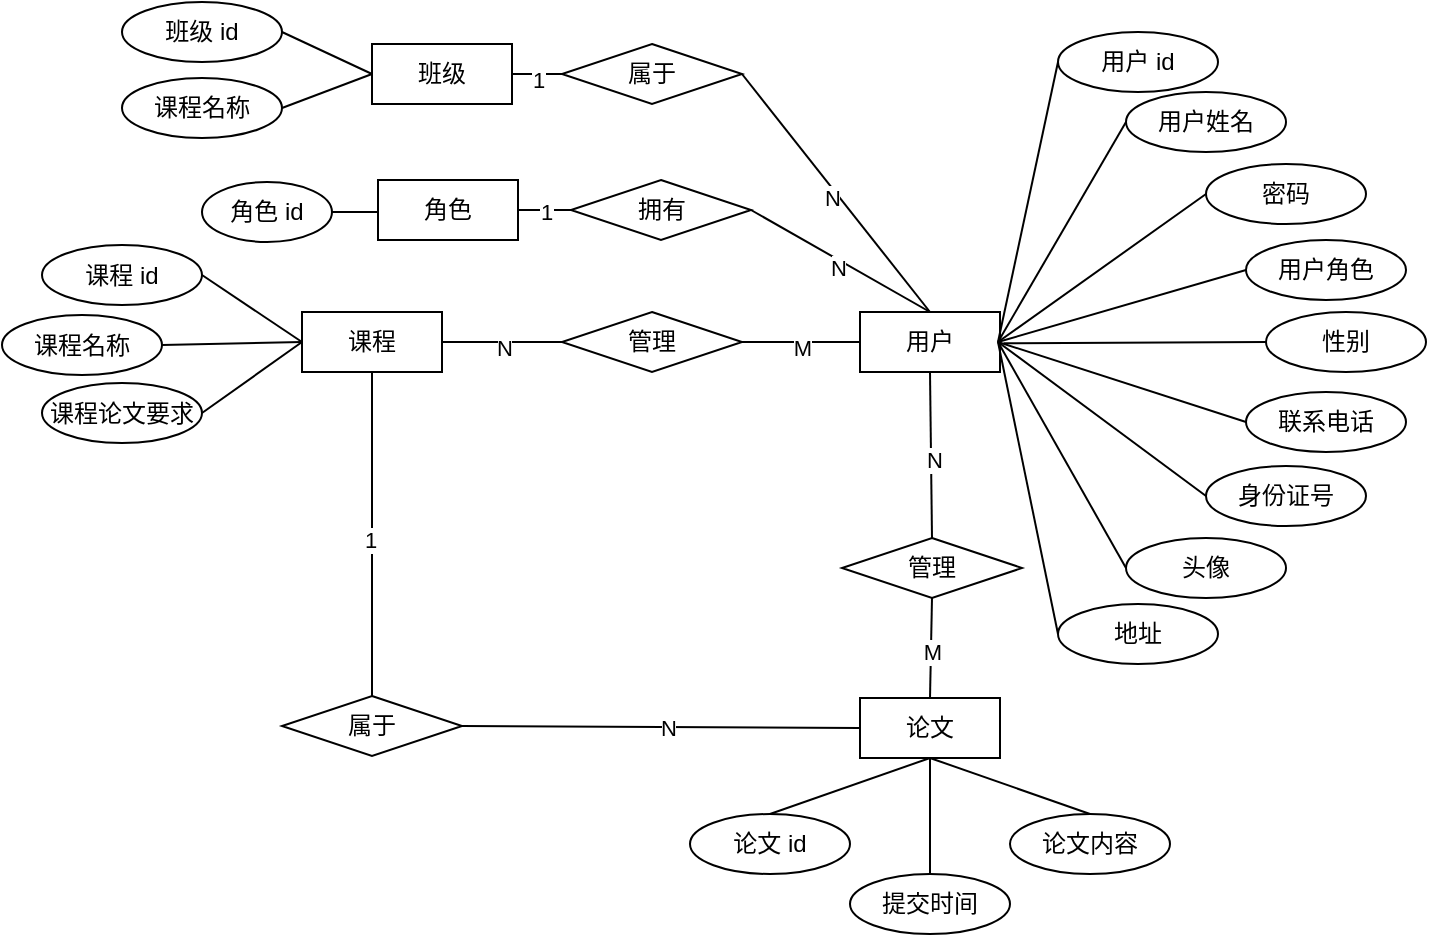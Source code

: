 <mxfile version="24.2.7" type="github">
  <diagram id="R2lEEEUBdFMjLlhIrx00" name="Page-1">
    <mxGraphModel dx="1155" dy="626" grid="0" gridSize="10" guides="1" tooltips="1" connect="1" arrows="1" fold="1" page="0" pageScale="1" pageWidth="850" pageHeight="1100" math="0" shadow="0" extFonts="Permanent Marker^https://fonts.googleapis.com/css?family=Permanent+Marker">
      <root>
        <mxCell id="0" />
        <mxCell id="1" parent="0" />
        <mxCell id="ZoXwGWdas1FD-zIulrFw-15" value="班级" style="rounded=0;whiteSpace=wrap;html=1;" vertex="1" parent="1">
          <mxGeometry x="245" y="176" width="70" height="30" as="geometry" />
        </mxCell>
        <mxCell id="ZoXwGWdas1FD-zIulrFw-16" value="班级 id" style="ellipse;whiteSpace=wrap;html=1;" vertex="1" parent="1">
          <mxGeometry x="120" y="155" width="80" height="30" as="geometry" />
        </mxCell>
        <mxCell id="ZoXwGWdas1FD-zIulrFw-17" value="管理" style="rhombus;whiteSpace=wrap;html=1;" vertex="1" parent="1">
          <mxGeometry x="480" y="423" width="90" height="30" as="geometry" />
        </mxCell>
        <mxCell id="ZoXwGWdas1FD-zIulrFw-19" value="" style="endArrow=none;html=1;rounded=0;entryX=1;entryY=0.5;entryDx=0;entryDy=0;exitX=0;exitY=0.5;exitDx=0;exitDy=0;" edge="1" parent="1" source="ZoXwGWdas1FD-zIulrFw-15" target="ZoXwGWdas1FD-zIulrFw-16">
          <mxGeometry width="50" height="50" relative="1" as="geometry">
            <mxPoint x="535" y="772" as="sourcePoint" />
            <mxPoint x="585" y="722" as="targetPoint" />
          </mxGeometry>
        </mxCell>
        <mxCell id="ZoXwGWdas1FD-zIulrFw-20" value="课程名称" style="ellipse;whiteSpace=wrap;html=1;" vertex="1" parent="1">
          <mxGeometry x="120" y="193" width="80" height="30" as="geometry" />
        </mxCell>
        <mxCell id="ZoXwGWdas1FD-zIulrFw-21" value="" style="endArrow=none;html=1;rounded=0;entryX=0;entryY=0.5;entryDx=0;entryDy=0;exitX=1;exitY=0.5;exitDx=0;exitDy=0;" edge="1" parent="1" source="ZoXwGWdas1FD-zIulrFw-20" target="ZoXwGWdas1FD-zIulrFw-15">
          <mxGeometry width="50" height="50" relative="1" as="geometry">
            <mxPoint x="205" y="762" as="sourcePoint" />
            <mxPoint x="285" y="652" as="targetPoint" />
          </mxGeometry>
        </mxCell>
        <mxCell id="ZoXwGWdas1FD-zIulrFw-22" value="课程" style="rounded=0;whiteSpace=wrap;html=1;" vertex="1" parent="1">
          <mxGeometry x="210" y="310" width="70" height="30" as="geometry" />
        </mxCell>
        <mxCell id="ZoXwGWdas1FD-zIulrFw-23" value="课程 id" style="ellipse;whiteSpace=wrap;html=1;" vertex="1" parent="1">
          <mxGeometry x="80" y="276.5" width="80" height="30" as="geometry" />
        </mxCell>
        <mxCell id="ZoXwGWdas1FD-zIulrFw-24" value="" style="endArrow=none;html=1;rounded=0;entryX=1;entryY=0.5;entryDx=0;entryDy=0;exitX=0;exitY=0.5;exitDx=0;exitDy=0;" edge="1" parent="1" source="ZoXwGWdas1FD-zIulrFw-22" target="ZoXwGWdas1FD-zIulrFw-23">
          <mxGeometry width="50" height="50" relative="1" as="geometry">
            <mxPoint x="515" y="360.5" as="sourcePoint" />
            <mxPoint x="565" y="310.5" as="targetPoint" />
          </mxGeometry>
        </mxCell>
        <mxCell id="ZoXwGWdas1FD-zIulrFw-25" value="课程名称" style="ellipse;whiteSpace=wrap;html=1;" vertex="1" parent="1">
          <mxGeometry x="60" y="311.5" width="80" height="30" as="geometry" />
        </mxCell>
        <mxCell id="ZoXwGWdas1FD-zIulrFw-26" value="" style="endArrow=none;html=1;rounded=0;entryX=0;entryY=0.5;entryDx=0;entryDy=0;exitX=1;exitY=0.5;exitDx=0;exitDy=0;" edge="1" parent="1" source="ZoXwGWdas1FD-zIulrFw-25" target="ZoXwGWdas1FD-zIulrFw-22">
          <mxGeometry width="50" height="50" relative="1" as="geometry">
            <mxPoint x="185" y="350.5" as="sourcePoint" />
            <mxPoint x="265" y="240.5" as="targetPoint" />
          </mxGeometry>
        </mxCell>
        <mxCell id="ZoXwGWdas1FD-zIulrFw-27" value="用户" style="rounded=0;whiteSpace=wrap;html=1;" vertex="1" parent="1">
          <mxGeometry x="489" y="310" width="70" height="30" as="geometry" />
        </mxCell>
        <mxCell id="ZoXwGWdas1FD-zIulrFw-28" value="用户 id" style="ellipse;whiteSpace=wrap;html=1;" vertex="1" parent="1">
          <mxGeometry x="588" y="170" width="80" height="30" as="geometry" />
        </mxCell>
        <mxCell id="ZoXwGWdas1FD-zIulrFw-29" value="" style="endArrow=none;html=1;rounded=0;entryX=0;entryY=0.5;entryDx=0;entryDy=0;exitX=1;exitY=0.5;exitDx=0;exitDy=0;" edge="1" parent="1" target="ZoXwGWdas1FD-zIulrFw-28">
          <mxGeometry width="50" height="50" relative="1" as="geometry">
            <mxPoint x="558" y="325" as="sourcePoint" />
            <mxPoint x="919" y="400" as="targetPoint" />
          </mxGeometry>
        </mxCell>
        <mxCell id="ZoXwGWdas1FD-zIulrFw-30" value="用户姓名" style="ellipse;whiteSpace=wrap;html=1;" vertex="1" parent="1">
          <mxGeometry x="622" y="200" width="80" height="30" as="geometry" />
        </mxCell>
        <mxCell id="ZoXwGWdas1FD-zIulrFw-31" value="" style="endArrow=none;html=1;rounded=0;entryX=1;entryY=0.5;entryDx=0;entryDy=0;exitX=0;exitY=0.5;exitDx=0;exitDy=0;" edge="1" parent="1" source="ZoXwGWdas1FD-zIulrFw-30">
          <mxGeometry width="50" height="50" relative="1" as="geometry">
            <mxPoint x="539" y="440" as="sourcePoint" />
            <mxPoint x="558" y="325" as="targetPoint" />
          </mxGeometry>
        </mxCell>
        <mxCell id="ZoXwGWdas1FD-zIulrFw-32" value="课程论文要求" style="ellipse;whiteSpace=wrap;html=1;" vertex="1" parent="1">
          <mxGeometry x="80" y="345.5" width="80" height="30" as="geometry" />
        </mxCell>
        <mxCell id="ZoXwGWdas1FD-zIulrFw-33" value="" style="endArrow=none;html=1;rounded=0;entryX=0;entryY=0.5;entryDx=0;entryDy=0;exitX=1;exitY=0.5;exitDx=0;exitDy=0;" edge="1" parent="1" source="ZoXwGWdas1FD-zIulrFw-32" target="ZoXwGWdas1FD-zIulrFw-22">
          <mxGeometry width="50" height="50" relative="1" as="geometry">
            <mxPoint x="195" y="390.5" as="sourcePoint" />
            <mxPoint x="255" y="275.5" as="targetPoint" />
          </mxGeometry>
        </mxCell>
        <mxCell id="ZoXwGWdas1FD-zIulrFw-34" value="密码" style="ellipse;whiteSpace=wrap;html=1;" vertex="1" parent="1">
          <mxGeometry x="662" y="236" width="80" height="30" as="geometry" />
        </mxCell>
        <mxCell id="ZoXwGWdas1FD-zIulrFw-35" value="" style="endArrow=none;html=1;rounded=0;entryX=1;entryY=0.5;entryDx=0;entryDy=0;exitX=0;exitY=0.5;exitDx=0;exitDy=0;" edge="1" parent="1" source="ZoXwGWdas1FD-zIulrFw-34">
          <mxGeometry width="50" height="50" relative="1" as="geometry">
            <mxPoint x="689" y="275" as="sourcePoint" />
            <mxPoint x="558" y="325" as="targetPoint" />
          </mxGeometry>
        </mxCell>
        <mxCell id="ZoXwGWdas1FD-zIulrFw-36" value="用户角色" style="ellipse;whiteSpace=wrap;html=1;" vertex="1" parent="1">
          <mxGeometry x="682" y="274" width="80" height="30" as="geometry" />
        </mxCell>
        <mxCell id="ZoXwGWdas1FD-zIulrFw-37" value="" style="endArrow=none;html=1;rounded=0;entryX=1;entryY=0.5;entryDx=0;entryDy=0;exitX=0;exitY=0.5;exitDx=0;exitDy=0;" edge="1" parent="1" source="ZoXwGWdas1FD-zIulrFw-36">
          <mxGeometry width="50" height="50" relative="1" as="geometry">
            <mxPoint x="709" y="306" as="sourcePoint" />
            <mxPoint x="558" y="325" as="targetPoint" />
          </mxGeometry>
        </mxCell>
        <mxCell id="ZoXwGWdas1FD-zIulrFw-38" value="性别" style="ellipse;whiteSpace=wrap;html=1;" vertex="1" parent="1">
          <mxGeometry x="692" y="310" width="80" height="30" as="geometry" />
        </mxCell>
        <mxCell id="ZoXwGWdas1FD-zIulrFw-39" value="" style="endArrow=none;html=1;rounded=0;entryX=1.04;entryY=0.52;entryDx=0;entryDy=0;exitX=0;exitY=0.5;exitDx=0;exitDy=0;entryPerimeter=0;" edge="1" parent="1" source="ZoXwGWdas1FD-zIulrFw-38">
          <mxGeometry width="50" height="50" relative="1" as="geometry">
            <mxPoint x="719" y="337" as="sourcePoint" />
            <mxPoint x="560.8" y="325.6" as="targetPoint" />
          </mxGeometry>
        </mxCell>
        <mxCell id="ZoXwGWdas1FD-zIulrFw-40" value="联系电话" style="ellipse;whiteSpace=wrap;html=1;" vertex="1" parent="1">
          <mxGeometry x="682" y="350" width="80" height="30" as="geometry" />
        </mxCell>
        <mxCell id="ZoXwGWdas1FD-zIulrFw-41" value="" style="endArrow=none;html=1;rounded=0;entryX=1;entryY=0.5;entryDx=0;entryDy=0;exitX=0;exitY=0.5;exitDx=0;exitDy=0;" edge="1" parent="1" source="ZoXwGWdas1FD-zIulrFw-40">
          <mxGeometry width="50" height="50" relative="1" as="geometry">
            <mxPoint x="699" y="392" as="sourcePoint" />
            <mxPoint x="558" y="325" as="targetPoint" />
          </mxGeometry>
        </mxCell>
        <mxCell id="ZoXwGWdas1FD-zIulrFw-42" value="身份证号" style="ellipse;whiteSpace=wrap;html=1;" vertex="1" parent="1">
          <mxGeometry x="662" y="387" width="80" height="30" as="geometry" />
        </mxCell>
        <mxCell id="ZoXwGWdas1FD-zIulrFw-43" value="" style="endArrow=none;html=1;rounded=0;entryX=1;entryY=0.5;entryDx=0;entryDy=0;exitX=0;exitY=0.5;exitDx=0;exitDy=0;" edge="1" parent="1" source="ZoXwGWdas1FD-zIulrFw-42">
          <mxGeometry width="50" height="50" relative="1" as="geometry">
            <mxPoint x="689" y="402" as="sourcePoint" />
            <mxPoint x="558" y="325" as="targetPoint" />
          </mxGeometry>
        </mxCell>
        <mxCell id="ZoXwGWdas1FD-zIulrFw-44" value="头像" style="ellipse;whiteSpace=wrap;html=1;" vertex="1" parent="1">
          <mxGeometry x="622" y="423" width="80" height="30" as="geometry" />
        </mxCell>
        <mxCell id="ZoXwGWdas1FD-zIulrFw-45" value="" style="endArrow=none;html=1;rounded=0;entryX=1;entryY=0.5;entryDx=0;entryDy=0;exitX=0;exitY=0.5;exitDx=0;exitDy=0;" edge="1" parent="1" source="ZoXwGWdas1FD-zIulrFw-44">
          <mxGeometry width="50" height="50" relative="1" as="geometry">
            <mxPoint x="659" y="432" as="sourcePoint" />
            <mxPoint x="558" y="325" as="targetPoint" />
          </mxGeometry>
        </mxCell>
        <mxCell id="ZoXwGWdas1FD-zIulrFw-47" value="地址" style="ellipse;whiteSpace=wrap;html=1;" vertex="1" parent="1">
          <mxGeometry x="588" y="456" width="80" height="30" as="geometry" />
        </mxCell>
        <mxCell id="ZoXwGWdas1FD-zIulrFw-48" value="" style="endArrow=none;html=1;rounded=0;exitX=0;exitY=0.5;exitDx=0;exitDy=0;entryX=1;entryY=0.5;entryDx=0;entryDy=0;" edge="1" parent="1" source="ZoXwGWdas1FD-zIulrFw-47">
          <mxGeometry width="50" height="50" relative="1" as="geometry">
            <mxPoint x="659" y="448" as="sourcePoint" />
            <mxPoint x="558" y="325" as="targetPoint" />
          </mxGeometry>
        </mxCell>
        <mxCell id="ZoXwGWdas1FD-zIulrFw-51" value="论文" style="rounded=0;whiteSpace=wrap;html=1;" vertex="1" parent="1">
          <mxGeometry x="489" y="503" width="70" height="30" as="geometry" />
        </mxCell>
        <mxCell id="ZoXwGWdas1FD-zIulrFw-52" value="论文 id" style="ellipse;whiteSpace=wrap;html=1;" vertex="1" parent="1">
          <mxGeometry x="404" y="561" width="80" height="30" as="geometry" />
        </mxCell>
        <mxCell id="ZoXwGWdas1FD-zIulrFw-53" value="" style="endArrow=none;html=1;rounded=0;entryX=0.5;entryY=0;entryDx=0;entryDy=0;" edge="1" parent="1" target="ZoXwGWdas1FD-zIulrFw-52">
          <mxGeometry width="50" height="50" relative="1" as="geometry">
            <mxPoint x="524" y="533" as="sourcePoint" />
            <mxPoint x="679" y="453" as="targetPoint" />
          </mxGeometry>
        </mxCell>
        <mxCell id="ZoXwGWdas1FD-zIulrFw-54" value="提交时间" style="ellipse;whiteSpace=wrap;html=1;" vertex="1" parent="1">
          <mxGeometry x="484" y="591" width="80" height="30" as="geometry" />
        </mxCell>
        <mxCell id="ZoXwGWdas1FD-zIulrFw-55" value="" style="endArrow=none;html=1;rounded=0;entryX=0.5;entryY=0;entryDx=0;entryDy=0;" edge="1" parent="1" source="ZoXwGWdas1FD-zIulrFw-51" target="ZoXwGWdas1FD-zIulrFw-54">
          <mxGeometry width="50" height="50" relative="1" as="geometry">
            <mxPoint x="519" y="533" as="sourcePoint" />
            <mxPoint x="479" y="643" as="targetPoint" />
          </mxGeometry>
        </mxCell>
        <mxCell id="ZoXwGWdas1FD-zIulrFw-56" value="论文内容" style="ellipse;whiteSpace=wrap;html=1;" vertex="1" parent="1">
          <mxGeometry x="564" y="561" width="80" height="30" as="geometry" />
        </mxCell>
        <mxCell id="ZoXwGWdas1FD-zIulrFw-58" value="" style="endArrow=none;html=1;rounded=0;entryX=0.5;entryY=0;entryDx=0;entryDy=0;exitX=0.5;exitY=1;exitDx=0;exitDy=0;" edge="1" parent="1" source="ZoXwGWdas1FD-zIulrFw-51" target="ZoXwGWdas1FD-zIulrFw-56">
          <mxGeometry width="50" height="50" relative="1" as="geometry">
            <mxPoint x="599" y="713" as="sourcePoint" />
            <mxPoint x="479" y="663" as="targetPoint" />
          </mxGeometry>
        </mxCell>
        <mxCell id="ZoXwGWdas1FD-zIulrFw-61" value="" style="endArrow=none;html=1;rounded=0;entryX=0.5;entryY=1;entryDx=0;entryDy=0;exitX=0.5;exitY=0;exitDx=0;exitDy=0;" edge="1" parent="1" source="ZoXwGWdas1FD-zIulrFw-17" target="ZoXwGWdas1FD-zIulrFw-27">
          <mxGeometry width="50" height="50" relative="1" as="geometry">
            <mxPoint x="350" y="496" as="sourcePoint" />
            <mxPoint x="400" y="446" as="targetPoint" />
          </mxGeometry>
        </mxCell>
        <mxCell id="ZoXwGWdas1FD-zIulrFw-89" value="N" style="edgeLabel;html=1;align=center;verticalAlign=middle;resizable=0;points=[];" vertex="1" connectable="0" parent="ZoXwGWdas1FD-zIulrFw-61">
          <mxGeometry x="-0.044" y="-1" relative="1" as="geometry">
            <mxPoint as="offset" />
          </mxGeometry>
        </mxCell>
        <mxCell id="ZoXwGWdas1FD-zIulrFw-62" value="" style="endArrow=none;html=1;rounded=0;entryX=0.5;entryY=1;entryDx=0;entryDy=0;exitX=0.5;exitY=0;exitDx=0;exitDy=0;" edge="1" parent="1" source="ZoXwGWdas1FD-zIulrFw-51" target="ZoXwGWdas1FD-zIulrFw-17">
          <mxGeometry width="50" height="50" relative="1" as="geometry">
            <mxPoint x="535" y="433" as="sourcePoint" />
            <mxPoint x="534" y="350" as="targetPoint" />
            <Array as="points" />
          </mxGeometry>
        </mxCell>
        <mxCell id="ZoXwGWdas1FD-zIulrFw-90" value="M" style="edgeLabel;html=1;align=center;verticalAlign=middle;resizable=0;points=[];" vertex="1" connectable="0" parent="ZoXwGWdas1FD-zIulrFw-62">
          <mxGeometry x="-0.186" relative="1" as="geometry">
            <mxPoint y="-3" as="offset" />
          </mxGeometry>
        </mxCell>
        <mxCell id="ZoXwGWdas1FD-zIulrFw-66" value="属于" style="rhombus;whiteSpace=wrap;html=1;" vertex="1" parent="1">
          <mxGeometry x="340" y="176" width="90" height="30" as="geometry" />
        </mxCell>
        <mxCell id="ZoXwGWdas1FD-zIulrFw-67" value="" style="endArrow=none;html=1;rounded=0;exitX=1;exitY=0.5;exitDx=0;exitDy=0;entryX=0.5;entryY=0;entryDx=0;entryDy=0;" edge="1" parent="1" source="ZoXwGWdas1FD-zIulrFw-66" target="ZoXwGWdas1FD-zIulrFw-27">
          <mxGeometry width="50" height="50" relative="1" as="geometry">
            <mxPoint x="421" y="423" as="sourcePoint" />
            <mxPoint x="523" y="310" as="targetPoint" />
          </mxGeometry>
        </mxCell>
        <mxCell id="ZoXwGWdas1FD-zIulrFw-68" value="N" style="edgeLabel;html=1;align=center;verticalAlign=middle;resizable=0;points=[];" vertex="1" connectable="0" parent="ZoXwGWdas1FD-zIulrFw-67">
          <mxGeometry x="0.011" y="-3" relative="1" as="geometry">
            <mxPoint as="offset" />
          </mxGeometry>
        </mxCell>
        <mxCell id="ZoXwGWdas1FD-zIulrFw-69" value="" style="endArrow=none;html=1;rounded=0;entryX=0;entryY=0.5;entryDx=0;entryDy=0;exitX=1;exitY=0.5;exitDx=0;exitDy=0;" edge="1" parent="1" source="ZoXwGWdas1FD-zIulrFw-15" target="ZoXwGWdas1FD-zIulrFw-66">
          <mxGeometry width="50" height="50" relative="1" as="geometry">
            <mxPoint x="325" y="675" as="sourcePoint" />
            <mxPoint x="429" y="577" as="targetPoint" />
          </mxGeometry>
        </mxCell>
        <mxCell id="ZoXwGWdas1FD-zIulrFw-70" value="1" style="edgeLabel;html=1;align=center;verticalAlign=middle;resizable=0;points=[];" vertex="1" connectable="0" parent="ZoXwGWdas1FD-zIulrFw-69">
          <mxGeometry x="0.011" y="-3" relative="1" as="geometry">
            <mxPoint as="offset" />
          </mxGeometry>
        </mxCell>
        <mxCell id="ZoXwGWdas1FD-zIulrFw-72" value="管理" style="rhombus;whiteSpace=wrap;html=1;" vertex="1" parent="1">
          <mxGeometry x="340" y="310" width="90" height="30" as="geometry" />
        </mxCell>
        <mxCell id="ZoXwGWdas1FD-zIulrFw-73" value="" style="endArrow=none;html=1;rounded=0;entryX=0;entryY=0.5;entryDx=0;entryDy=0;exitX=1;exitY=0.5;exitDx=0;exitDy=0;" edge="1" parent="1" source="ZoXwGWdas1FD-zIulrFw-72" target="ZoXwGWdas1FD-zIulrFw-27">
          <mxGeometry width="50" height="50" relative="1" as="geometry">
            <mxPoint x="430" y="448" as="sourcePoint" />
            <mxPoint x="534" y="350" as="targetPoint" />
          </mxGeometry>
        </mxCell>
        <mxCell id="ZoXwGWdas1FD-zIulrFw-74" value="M" style="edgeLabel;html=1;align=center;verticalAlign=middle;resizable=0;points=[];" vertex="1" connectable="0" parent="ZoXwGWdas1FD-zIulrFw-73">
          <mxGeometry x="0.011" y="-3" relative="1" as="geometry">
            <mxPoint as="offset" />
          </mxGeometry>
        </mxCell>
        <mxCell id="ZoXwGWdas1FD-zIulrFw-76" value="" style="endArrow=none;html=1;rounded=0;exitX=1;exitY=0.5;exitDx=0;exitDy=0;entryX=0;entryY=0.5;entryDx=0;entryDy=0;" edge="1" parent="1" source="ZoXwGWdas1FD-zIulrFw-22" target="ZoXwGWdas1FD-zIulrFw-72">
          <mxGeometry width="50" height="50" relative="1" as="geometry">
            <mxPoint x="440" y="335" as="sourcePoint" />
            <mxPoint x="320" y="366" as="targetPoint" />
            <Array as="points" />
          </mxGeometry>
        </mxCell>
        <mxCell id="ZoXwGWdas1FD-zIulrFw-77" value="N" style="edgeLabel;html=1;align=center;verticalAlign=middle;resizable=0;points=[];" vertex="1" connectable="0" parent="ZoXwGWdas1FD-zIulrFw-76">
          <mxGeometry x="0.011" y="-3" relative="1" as="geometry">
            <mxPoint as="offset" />
          </mxGeometry>
        </mxCell>
        <mxCell id="ZoXwGWdas1FD-zIulrFw-79" value="属于" style="rhombus;whiteSpace=wrap;html=1;" vertex="1" parent="1">
          <mxGeometry x="200" y="502" width="90" height="30" as="geometry" />
        </mxCell>
        <mxCell id="ZoXwGWdas1FD-zIulrFw-80" value="" style="endArrow=none;html=1;rounded=0;entryX=0;entryY=0.5;entryDx=0;entryDy=0;exitX=1;exitY=0.5;exitDx=0;exitDy=0;" edge="1" parent="1" source="ZoXwGWdas1FD-zIulrFw-79" target="ZoXwGWdas1FD-zIulrFw-51">
          <mxGeometry width="50" height="50" relative="1" as="geometry">
            <mxPoint x="400" y="498" as="sourcePoint" />
            <mxPoint x="534" y="317" as="targetPoint" />
          </mxGeometry>
        </mxCell>
        <mxCell id="ZoXwGWdas1FD-zIulrFw-95" value="N" style="edgeLabel;html=1;align=center;verticalAlign=middle;resizable=0;points=[];" vertex="1" connectable="0" parent="ZoXwGWdas1FD-zIulrFw-80">
          <mxGeometry x="0.154" relative="1" as="geometry">
            <mxPoint x="-12" as="offset" />
          </mxGeometry>
        </mxCell>
        <mxCell id="ZoXwGWdas1FD-zIulrFw-83" value="" style="endArrow=none;html=1;rounded=0;entryX=0.5;entryY=1;entryDx=0;entryDy=0;exitX=0.5;exitY=0;exitDx=0;exitDy=0;" edge="1" parent="1" source="ZoXwGWdas1FD-zIulrFw-79" target="ZoXwGWdas1FD-zIulrFw-22">
          <mxGeometry width="50" height="50" relative="1" as="geometry">
            <mxPoint x="410" y="541" as="sourcePoint" />
            <mxPoint x="544" y="360" as="targetPoint" />
          </mxGeometry>
        </mxCell>
        <mxCell id="ZoXwGWdas1FD-zIulrFw-92" value="1" style="edgeLabel;html=1;align=center;verticalAlign=middle;resizable=0;points=[];" vertex="1" connectable="0" parent="ZoXwGWdas1FD-zIulrFw-83">
          <mxGeometry x="-0.038" y="1" relative="1" as="geometry">
            <mxPoint as="offset" />
          </mxGeometry>
        </mxCell>
        <mxCell id="ZoXwGWdas1FD-zIulrFw-96" value="角色" style="rounded=0;whiteSpace=wrap;html=1;" vertex="1" parent="1">
          <mxGeometry x="248" y="244" width="70" height="30" as="geometry" />
        </mxCell>
        <mxCell id="ZoXwGWdas1FD-zIulrFw-97" value="拥有" style="rhombus;whiteSpace=wrap;html=1;" vertex="1" parent="1">
          <mxGeometry x="344.5" y="244" width="90" height="30" as="geometry" />
        </mxCell>
        <mxCell id="ZoXwGWdas1FD-zIulrFw-98" value="" style="endArrow=none;html=1;rounded=0;entryX=1;entryY=0.5;entryDx=0;entryDy=0;exitX=0;exitY=0.5;exitDx=0;exitDy=0;" edge="1" parent="1" source="ZoXwGWdas1FD-zIulrFw-97" target="ZoXwGWdas1FD-zIulrFw-96">
          <mxGeometry width="50" height="50" relative="1" as="geometry">
            <mxPoint x="330" y="461" as="sourcePoint" />
            <mxPoint x="249" y="348" as="targetPoint" />
          </mxGeometry>
        </mxCell>
        <mxCell id="ZoXwGWdas1FD-zIulrFw-99" value="1" style="edgeLabel;html=1;align=center;verticalAlign=middle;resizable=0;points=[];" vertex="1" connectable="0" parent="ZoXwGWdas1FD-zIulrFw-98">
          <mxGeometry x="-0.038" y="1" relative="1" as="geometry">
            <mxPoint as="offset" />
          </mxGeometry>
        </mxCell>
        <mxCell id="ZoXwGWdas1FD-zIulrFw-102" value="" style="endArrow=none;html=1;rounded=0;exitX=1;exitY=0.5;exitDx=0;exitDy=0;entryX=0.5;entryY=0;entryDx=0;entryDy=0;" edge="1" parent="1" source="ZoXwGWdas1FD-zIulrFw-97" target="ZoXwGWdas1FD-zIulrFw-27">
          <mxGeometry width="50" height="50" relative="1" as="geometry">
            <mxPoint x="290" y="335" as="sourcePoint" />
            <mxPoint x="350" y="335" as="targetPoint" />
            <Array as="points" />
          </mxGeometry>
        </mxCell>
        <mxCell id="ZoXwGWdas1FD-zIulrFw-103" value="N" style="edgeLabel;html=1;align=center;verticalAlign=middle;resizable=0;points=[];" vertex="1" connectable="0" parent="ZoXwGWdas1FD-zIulrFw-102">
          <mxGeometry x="0.011" y="-3" relative="1" as="geometry">
            <mxPoint as="offset" />
          </mxGeometry>
        </mxCell>
        <mxCell id="ZoXwGWdas1FD-zIulrFw-104" value="角色 id" style="ellipse;whiteSpace=wrap;html=1;" vertex="1" parent="1">
          <mxGeometry x="160" y="245" width="65" height="30" as="geometry" />
        </mxCell>
        <mxCell id="ZoXwGWdas1FD-zIulrFw-106" value="" style="endArrow=none;html=1;rounded=0;entryX=1;entryY=0.5;entryDx=0;entryDy=0;exitX=0.001;exitY=0.533;exitDx=0;exitDy=0;exitPerimeter=0;" edge="1" parent="1" source="ZoXwGWdas1FD-zIulrFw-96" target="ZoXwGWdas1FD-zIulrFw-104">
          <mxGeometry width="50" height="50" relative="1" as="geometry">
            <mxPoint x="220" y="335" as="sourcePoint" />
            <mxPoint x="170" y="251" as="targetPoint" />
          </mxGeometry>
        </mxCell>
      </root>
    </mxGraphModel>
  </diagram>
</mxfile>

